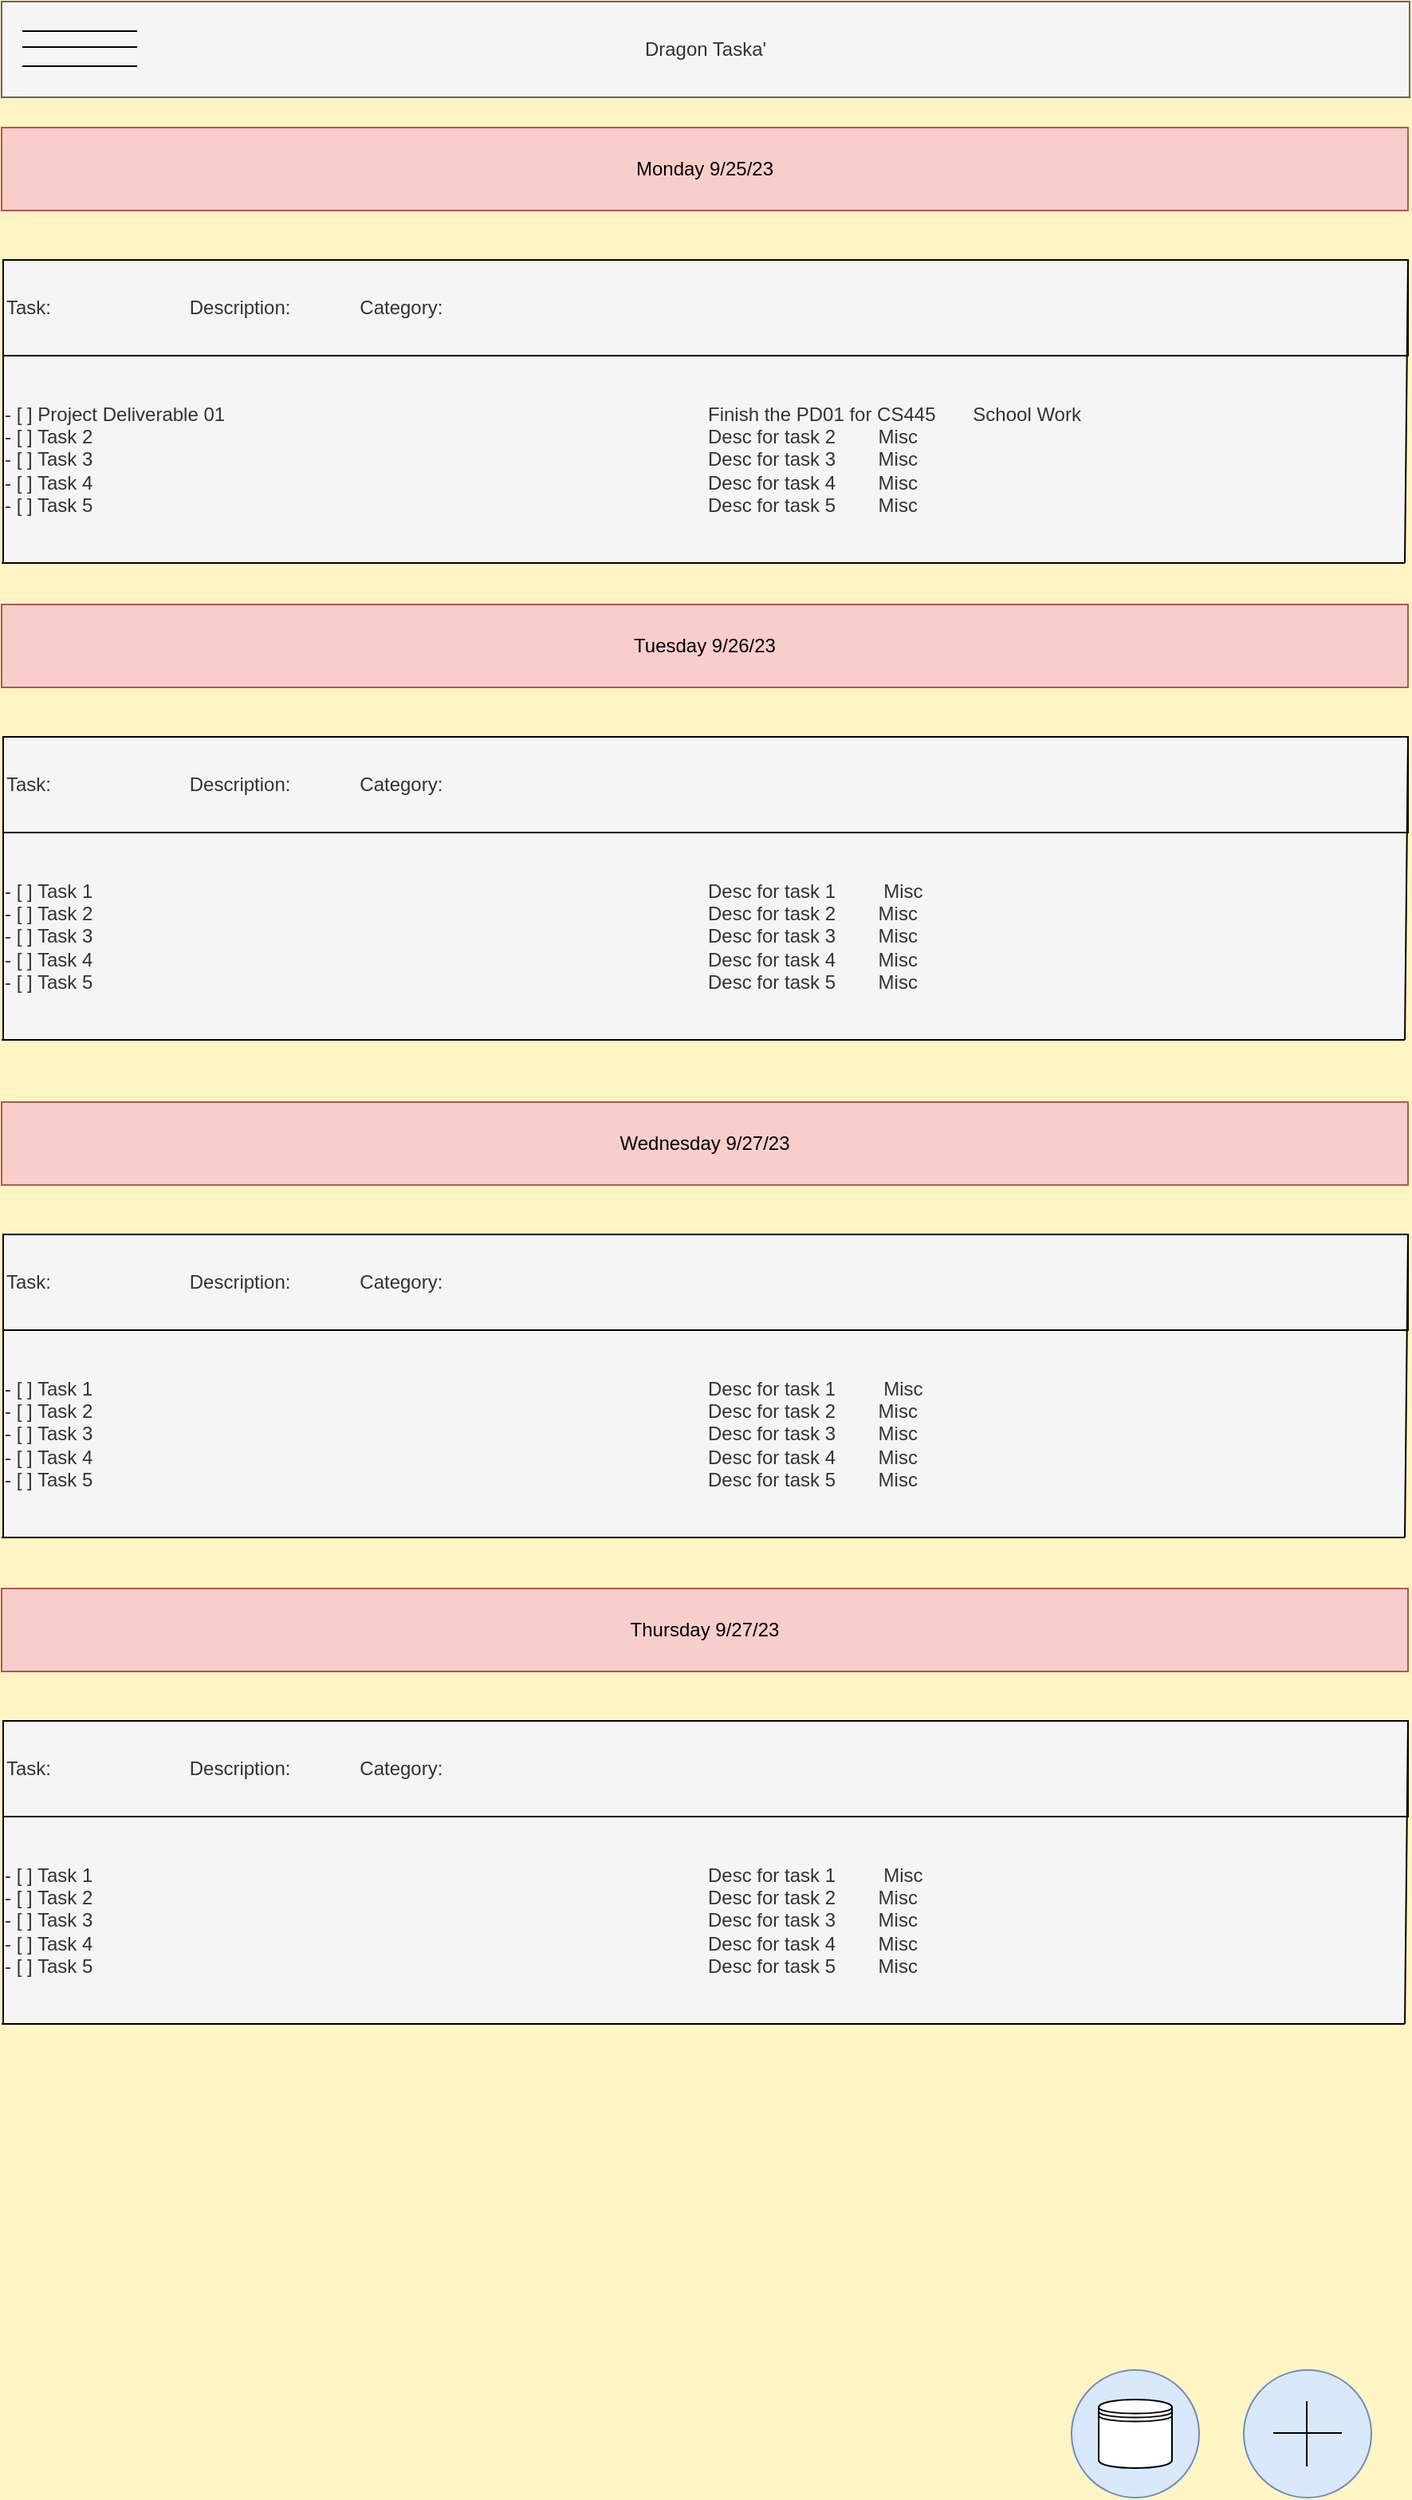 <mxfile version="21.2.8">
  <diagram name="Page-1" id="TKSFi8WrjOVRzI-ViUHX">
    <mxGraphModel dx="4097" dy="2194" grid="0" gridSize="10" guides="1" tooltips="1" connect="1" arrows="1" fold="1" page="1" pageScale="1" pageWidth="900" pageHeight="1600" background="#FFF4C3" math="0" shadow="0">
      <root>
        <mxCell id="0" />
        <mxCell id="1" parent="0" />
        <mxCell id="ZbwSbqGi6mQ39VCojpHq-1" value="Dragon Taska&#39;" style="rounded=0;whiteSpace=wrap;html=1;fillColor=#f5f5f5;strokeColor=#666666;fontColor=#333333;" vertex="1" parent="1">
          <mxGeometry x="8" y="9" width="883" height="60" as="geometry" />
        </mxCell>
        <mxCell id="ZbwSbqGi6mQ39VCojpHq-2" value="" style="endArrow=none;html=1;rounded=0;" edge="1" parent="1">
          <mxGeometry width="50" height="50" relative="1" as="geometry">
            <mxPoint x="21" y="27.5" as="sourcePoint" />
            <mxPoint x="93" y="27.5" as="targetPoint" />
          </mxGeometry>
        </mxCell>
        <mxCell id="ZbwSbqGi6mQ39VCojpHq-3" value="" style="endArrow=none;html=1;rounded=0;" edge="1" parent="1">
          <mxGeometry width="50" height="50" relative="1" as="geometry">
            <mxPoint x="21" y="37.5" as="sourcePoint" />
            <mxPoint x="93" y="37.5" as="targetPoint" />
          </mxGeometry>
        </mxCell>
        <mxCell id="ZbwSbqGi6mQ39VCojpHq-4" value="" style="endArrow=none;html=1;rounded=0;" edge="1" parent="1">
          <mxGeometry width="50" height="50" relative="1" as="geometry">
            <mxPoint x="21" y="49.5" as="sourcePoint" />
            <mxPoint x="93" y="49.5" as="targetPoint" />
          </mxGeometry>
        </mxCell>
        <mxCell id="ZbwSbqGi6mQ39VCojpHq-5" value="- [ ] Project Deliverable 01&lt;span style=&quot;white-space: pre;&quot;&gt;	&lt;/span&gt;&amp;nbsp;&lt;br&gt;- [ ] Task 2&amp;nbsp;&lt;br&gt;- [ ] Task 3&lt;br&gt;- [ ] Task 4&lt;br&gt;- [ ] Task 5" style="rounded=0;whiteSpace=wrap;html=1;fillColor=#f5f5f5;fontColor=#333333;strokeColor=none;align=left;strokeWidth=0;" vertex="1" parent="1">
          <mxGeometry x="8" y="231" width="441" height="130" as="geometry" />
        </mxCell>
        <mxCell id="ZbwSbqGi6mQ39VCojpHq-8" value="" style="ellipse;whiteSpace=wrap;html=1;aspect=fixed;fillColor=#dae8fc;strokeColor=#6c8ebf;" vertex="1" parent="1">
          <mxGeometry x="787" y="1494" width="80" height="80" as="geometry" />
        </mxCell>
        <mxCell id="ZbwSbqGi6mQ39VCojpHq-6" value="" style="endArrow=none;html=1;rounded=0;" edge="1" parent="1">
          <mxGeometry width="50" height="50" relative="1" as="geometry">
            <mxPoint x="826.5" y="1554.5" as="sourcePoint" />
            <mxPoint x="826.5" y="1513.5" as="targetPoint" />
          </mxGeometry>
        </mxCell>
        <mxCell id="ZbwSbqGi6mQ39VCojpHq-7" value="" style="endArrow=none;html=1;rounded=0;" edge="1" parent="1">
          <mxGeometry width="50" height="50" relative="1" as="geometry">
            <mxPoint x="805.5" y="1533.5" as="sourcePoint" />
            <mxPoint x="848.5" y="1533.5" as="targetPoint" />
          </mxGeometry>
        </mxCell>
        <mxCell id="ZbwSbqGi6mQ39VCojpHq-9" value="" style="ellipse;whiteSpace=wrap;html=1;aspect=fixed;fillColor=#dae8fc;strokeColor=#6c8ebf;" vertex="1" parent="1">
          <mxGeometry x="679" y="1494" width="80" height="80" as="geometry" />
        </mxCell>
        <mxCell id="ZbwSbqGi6mQ39VCojpHq-13" value="" style="shape=datastore;whiteSpace=wrap;html=1;" vertex="1" parent="1">
          <mxGeometry x="696" y="1512.5" width="46" height="43" as="geometry" />
        </mxCell>
        <mxCell id="ZbwSbqGi6mQ39VCojpHq-14" value="Monday 9/25/23" style="rounded=0;whiteSpace=wrap;html=1;fillColor=#f8cecc;strokeColor=#b85450;" vertex="1" parent="1">
          <mxGeometry x="8" y="88" width="882" height="52" as="geometry" />
        </mxCell>
        <mxCell id="ZbwSbqGi6mQ39VCojpHq-16" value="Finish the PD01 for CS445&lt;span style=&quot;white-space: pre;&quot;&gt;	&lt;span style=&quot;white-space: pre;&quot;&gt;	&lt;/span&gt;&lt;span style=&quot;white-space: pre;&quot;&gt;	&lt;/span&gt; &lt;span style=&quot;white-space: pre;&quot;&gt;	&lt;/span&gt;&lt;span style=&quot;white-space: pre;&quot;&gt;	&lt;/span&gt;&lt;span style=&quot;white-space: pre;&quot;&gt;	&lt;/span&gt;S&lt;/span&gt;chool Work&amp;nbsp;&lt;br&gt;Desc for task 2&lt;span style=&quot;white-space: pre;&quot;&gt;	&lt;/span&gt;&lt;span style=&quot;white-space: pre;&quot;&gt;	&lt;/span&gt;&lt;span style=&quot;white-space: pre;&quot;&gt;	&lt;/span&gt;&lt;span style=&quot;white-space: pre;&quot;&gt;	&lt;/span&gt;&lt;span style=&quot;white-space: pre;&quot;&gt;	&lt;/span&gt;&lt;span style=&quot;white-space: pre;&quot;&gt;	&lt;/span&gt;&lt;span style=&quot;white-space: pre;&quot;&gt;	&lt;/span&gt;&lt;span style=&quot;white-space: pre;&quot;&gt;	&lt;/span&gt;Misc&lt;br&gt;Desc for task 3&lt;span style=&quot;white-space: pre;&quot;&gt;	&lt;/span&gt;&lt;span style=&quot;white-space: pre;&quot;&gt;	&lt;/span&gt;&lt;span style=&quot;white-space: pre;&quot;&gt;	&lt;/span&gt;&lt;span style=&quot;white-space: pre;&quot;&gt;	&lt;/span&gt;&lt;span style=&quot;white-space: pre;&quot;&gt;	&lt;/span&gt;&lt;span style=&quot;white-space: pre;&quot;&gt;	&lt;/span&gt;&lt;span style=&quot;white-space: pre;&quot;&gt;	&lt;/span&gt;&lt;span style=&quot;white-space: pre;&quot;&gt;	&lt;/span&gt;Misc&lt;br&gt;Desc for task 4&lt;span style=&quot;white-space: pre;&quot;&gt;	&lt;/span&gt;&lt;span style=&quot;white-space: pre;&quot;&gt;	&lt;/span&gt;&lt;span style=&quot;white-space: pre;&quot;&gt;	&lt;/span&gt;&lt;span style=&quot;white-space: pre;&quot;&gt;	&lt;/span&gt;&lt;span style=&quot;white-space: pre;&quot;&gt;	&lt;/span&gt;&lt;span style=&quot;white-space: pre;&quot;&gt;	&lt;/span&gt;&lt;span style=&quot;white-space: pre;&quot;&gt;	&lt;/span&gt;&lt;span style=&quot;white-space: pre;&quot;&gt;	&lt;/span&gt;Misc&lt;br&gt;Desc for task 5&lt;span style=&quot;white-space: pre;&quot;&gt;	&lt;/span&gt;&lt;span style=&quot;white-space: pre;&quot;&gt;	&lt;/span&gt;&lt;span style=&quot;white-space: pre;&quot;&gt;	&lt;/span&gt;&lt;span style=&quot;white-space: pre;&quot;&gt;	&lt;/span&gt;&lt;span style=&quot;white-space: pre;&quot;&gt;	&lt;/span&gt;&lt;span style=&quot;white-space: pre;&quot;&gt;	&lt;/span&gt;&lt;span style=&quot;white-space: pre;&quot;&gt;	&lt;/span&gt;&lt;span style=&quot;white-space: pre;&quot;&gt;	&lt;/span&gt;Misc" style="rounded=0;whiteSpace=wrap;html=1;fillColor=#f5f5f5;fontColor=#333333;strokeColor=none;align=left;strokeWidth=0;" vertex="1" parent="1">
          <mxGeometry x="449" y="231" width="439" height="130" as="geometry" />
        </mxCell>
        <mxCell id="ZbwSbqGi6mQ39VCojpHq-17" value="Task:&lt;span style=&quot;white-space: pre;&quot;&gt;	&lt;/span&gt;&lt;span style=&quot;white-space: pre;&quot;&gt;	&lt;/span&gt;&lt;span style=&quot;white-space: pre;&quot;&gt;	&lt;/span&gt;&lt;span style=&quot;white-space: pre;&quot;&gt;	&lt;/span&gt;&lt;span style=&quot;white-space: pre;&quot;&gt;	&lt;/span&gt;&lt;span style=&quot;white-space: pre;&quot;&gt;	&lt;/span&gt;&lt;span style=&quot;white-space: pre;&quot;&gt;	&lt;/span&gt;&lt;span style=&quot;white-space: pre;&quot;&gt;	&lt;/span&gt;&lt;span style=&quot;white-space: pre;&quot;&gt;	&lt;/span&gt;&lt;span style=&quot;white-space: pre;&quot;&gt;	&lt;/span&gt;&lt;span style=&quot;white-space: pre;&quot;&gt;	&lt;/span&gt;&amp;nbsp; &amp;nbsp; &amp;nbsp; &amp;nbsp;&lt;span style=&quot;white-space: pre;&quot;&gt;	&lt;/span&gt;&lt;span style=&quot;white-space: pre;&quot;&gt;	&lt;/span&gt;&lt;span style=&quot;white-space: pre;&quot;&gt;	&lt;/span&gt;&lt;span style=&quot;white-space: pre;&quot;&gt;	&lt;/span&gt;&amp;nbsp; &amp;nbsp; Description:&lt;span style=&quot;white-space: pre;&quot;&gt;	&lt;/span&gt;&lt;span style=&quot;white-space: pre;&quot;&gt;	&lt;/span&gt;&lt;span style=&quot;white-space: pre;&quot;&gt;	&lt;/span&gt;&lt;span style=&quot;white-space: pre;&quot;&gt;	&lt;/span&gt;&lt;span style=&quot;white-space: pre;&quot;&gt;	&lt;/span&gt;&lt;span style=&quot;white-space: pre;&quot;&gt;	&lt;/span&gt;&lt;span style=&quot;white-space: pre;&quot;&gt;	&lt;/span&gt;&lt;span style=&quot;white-space: pre;&quot;&gt;	&lt;/span&gt;&lt;span style=&quot;white-space: pre;&quot;&gt;	&lt;/span&gt;&amp;nbsp; &amp;nbsp; Category:" style="rounded=0;whiteSpace=wrap;html=1;align=left;fillColor=#f5f5f5;fontColor=#333333;strokeColor=default;" vertex="1" parent="1">
          <mxGeometry x="9" y="171" width="881" height="60" as="geometry" />
        </mxCell>
        <mxCell id="ZbwSbqGi6mQ39VCojpHq-18" value="" style="endArrow=none;html=1;rounded=0;exitX=0;exitY=0;exitDx=0;exitDy=0;" edge="1" parent="1" source="ZbwSbqGi6mQ39VCojpHq-17">
          <mxGeometry width="50" height="50" relative="1" as="geometry">
            <mxPoint x="-41" y="411" as="sourcePoint" />
            <mxPoint x="9" y="361" as="targetPoint" />
          </mxGeometry>
        </mxCell>
        <mxCell id="ZbwSbqGi6mQ39VCojpHq-23" value="" style="endArrow=none;html=1;rounded=0;entryX=1;entryY=1;entryDx=0;entryDy=0;exitX=1;exitY=0;exitDx=0;exitDy=0;" edge="1" parent="1" source="ZbwSbqGi6mQ39VCojpHq-17" target="ZbwSbqGi6mQ39VCojpHq-16">
          <mxGeometry width="50" height="50" relative="1" as="geometry">
            <mxPoint x="396" y="495" as="sourcePoint" />
            <mxPoint x="446" y="445" as="targetPoint" />
          </mxGeometry>
        </mxCell>
        <mxCell id="ZbwSbqGi6mQ39VCojpHq-24" value="" style="endArrow=none;html=1;rounded=0;entryX=1;entryY=1;entryDx=0;entryDy=0;exitX=0;exitY=1;exitDx=0;exitDy=0;" edge="1" parent="1" source="ZbwSbqGi6mQ39VCojpHq-5" target="ZbwSbqGi6mQ39VCojpHq-16">
          <mxGeometry width="50" height="50" relative="1" as="geometry">
            <mxPoint x="561" y="536" as="sourcePoint" />
            <mxPoint x="611" y="486" as="targetPoint" />
          </mxGeometry>
        </mxCell>
        <mxCell id="ZbwSbqGi6mQ39VCojpHq-25" value="" style="endArrow=none;html=1;rounded=0;entryX=1;entryY=0;entryDx=0;entryDy=0;exitX=0;exitY=0;exitDx=0;exitDy=0;" edge="1" parent="1" source="ZbwSbqGi6mQ39VCojpHq-17" target="ZbwSbqGi6mQ39VCojpHq-17">
          <mxGeometry width="50" height="50" relative="1" as="geometry">
            <mxPoint x="428" y="502" as="sourcePoint" />
            <mxPoint x="478" y="452" as="targetPoint" />
          </mxGeometry>
        </mxCell>
        <mxCell id="ZbwSbqGi6mQ39VCojpHq-26" value="- [ ] Task 1&lt;span style=&quot;white-space: pre;&quot;&gt;	&lt;/span&gt;&amp;nbsp;&lt;br&gt;- [ ] Task 2&amp;nbsp;&lt;br&gt;- [ ] Task 3&lt;br&gt;- [ ] Task 4&lt;br&gt;- [ ] Task 5" style="rounded=0;whiteSpace=wrap;html=1;fillColor=#f5f5f5;fontColor=#333333;strokeColor=none;align=left;strokeWidth=0;" vertex="1" parent="1">
          <mxGeometry x="8" y="530" width="441" height="130" as="geometry" />
        </mxCell>
        <mxCell id="ZbwSbqGi6mQ39VCojpHq-27" value="Tuesday 9/26/23" style="rounded=0;whiteSpace=wrap;html=1;fillColor=#f8cecc;strokeColor=#b85450;" vertex="1" parent="1">
          <mxGeometry x="8" y="387" width="882" height="52" as="geometry" />
        </mxCell>
        <mxCell id="ZbwSbqGi6mQ39VCojpHq-28" value="Desc for task 1&lt;span style=&quot;white-space: pre;&quot;&gt;	&lt;span style=&quot;white-space: pre;&quot;&gt;	&lt;/span&gt;&lt;/span&gt;&lt;span style=&quot;white-space: pre;&quot;&gt;	&lt;span style=&quot;white-space: pre;&quot;&gt;	&lt;/span&gt;&lt;span style=&quot;white-space: pre;&quot;&gt;	&lt;/span&gt; &lt;span style=&quot;white-space: pre;&quot;&gt;	&lt;/span&gt;&lt;span style=&quot;white-space: pre;&quot;&gt;	&lt;/span&gt;&lt;span style=&quot;white-space: pre;&quot;&gt;	&lt;/span&gt;M&lt;/span&gt;isc&amp;nbsp;&lt;br&gt;Desc for task 2&lt;span style=&quot;white-space: pre;&quot;&gt;	&lt;/span&gt;&lt;span style=&quot;white-space: pre;&quot;&gt;	&lt;/span&gt;&lt;span style=&quot;white-space: pre;&quot;&gt;	&lt;/span&gt;&lt;span style=&quot;white-space: pre;&quot;&gt;	&lt;/span&gt;&lt;span style=&quot;white-space: pre;&quot;&gt;	&lt;/span&gt;&lt;span style=&quot;white-space: pre;&quot;&gt;	&lt;/span&gt;&lt;span style=&quot;white-space: pre;&quot;&gt;	&lt;/span&gt;&lt;span style=&quot;white-space: pre;&quot;&gt;	&lt;/span&gt;Misc&lt;br&gt;Desc for task 3&lt;span style=&quot;white-space: pre;&quot;&gt;	&lt;/span&gt;&lt;span style=&quot;white-space: pre;&quot;&gt;	&lt;/span&gt;&lt;span style=&quot;white-space: pre;&quot;&gt;	&lt;/span&gt;&lt;span style=&quot;white-space: pre;&quot;&gt;	&lt;/span&gt;&lt;span style=&quot;white-space: pre;&quot;&gt;	&lt;/span&gt;&lt;span style=&quot;white-space: pre;&quot;&gt;	&lt;/span&gt;&lt;span style=&quot;white-space: pre;&quot;&gt;	&lt;/span&gt;&lt;span style=&quot;white-space: pre;&quot;&gt;	&lt;/span&gt;Misc&lt;br&gt;Desc for task 4&lt;span style=&quot;white-space: pre;&quot;&gt;	&lt;/span&gt;&lt;span style=&quot;white-space: pre;&quot;&gt;	&lt;/span&gt;&lt;span style=&quot;white-space: pre;&quot;&gt;	&lt;/span&gt;&lt;span style=&quot;white-space: pre;&quot;&gt;	&lt;/span&gt;&lt;span style=&quot;white-space: pre;&quot;&gt;	&lt;/span&gt;&lt;span style=&quot;white-space: pre;&quot;&gt;	&lt;/span&gt;&lt;span style=&quot;white-space: pre;&quot;&gt;	&lt;/span&gt;&lt;span style=&quot;white-space: pre;&quot;&gt;	&lt;/span&gt;Misc&lt;br&gt;Desc for task 5&lt;span style=&quot;white-space: pre;&quot;&gt;	&lt;/span&gt;&lt;span style=&quot;white-space: pre;&quot;&gt;	&lt;/span&gt;&lt;span style=&quot;white-space: pre;&quot;&gt;	&lt;/span&gt;&lt;span style=&quot;white-space: pre;&quot;&gt;	&lt;/span&gt;&lt;span style=&quot;white-space: pre;&quot;&gt;	&lt;/span&gt;&lt;span style=&quot;white-space: pre;&quot;&gt;	&lt;/span&gt;&lt;span style=&quot;white-space: pre;&quot;&gt;	&lt;/span&gt;&lt;span style=&quot;white-space: pre;&quot;&gt;	&lt;/span&gt;Misc" style="rounded=0;whiteSpace=wrap;html=1;fillColor=#f5f5f5;fontColor=#333333;strokeColor=none;align=left;strokeWidth=0;" vertex="1" parent="1">
          <mxGeometry x="449" y="530" width="439" height="130" as="geometry" />
        </mxCell>
        <mxCell id="ZbwSbqGi6mQ39VCojpHq-29" value="Task:&lt;span style=&quot;white-space: pre;&quot;&gt;	&lt;/span&gt;&lt;span style=&quot;white-space: pre;&quot;&gt;	&lt;/span&gt;&lt;span style=&quot;white-space: pre;&quot;&gt;	&lt;/span&gt;&lt;span style=&quot;white-space: pre;&quot;&gt;	&lt;/span&gt;&lt;span style=&quot;white-space: pre;&quot;&gt;	&lt;/span&gt;&lt;span style=&quot;white-space: pre;&quot;&gt;	&lt;/span&gt;&lt;span style=&quot;white-space: pre;&quot;&gt;	&lt;/span&gt;&lt;span style=&quot;white-space: pre;&quot;&gt;	&lt;/span&gt;&lt;span style=&quot;white-space: pre;&quot;&gt;	&lt;/span&gt;&lt;span style=&quot;white-space: pre;&quot;&gt;	&lt;/span&gt;&lt;span style=&quot;white-space: pre;&quot;&gt;	&lt;/span&gt;&amp;nbsp; &amp;nbsp; &amp;nbsp; &amp;nbsp;&lt;span style=&quot;white-space: pre;&quot;&gt;	&lt;/span&gt;&lt;span style=&quot;white-space: pre;&quot;&gt;	&lt;/span&gt;&lt;span style=&quot;white-space: pre;&quot;&gt;	&lt;/span&gt;&lt;span style=&quot;white-space: pre;&quot;&gt;	&lt;/span&gt;&amp;nbsp; &amp;nbsp; Description:&lt;span style=&quot;white-space: pre;&quot;&gt;	&lt;/span&gt;&lt;span style=&quot;white-space: pre;&quot;&gt;	&lt;/span&gt;&lt;span style=&quot;white-space: pre;&quot;&gt;	&lt;/span&gt;&lt;span style=&quot;white-space: pre;&quot;&gt;	&lt;/span&gt;&lt;span style=&quot;white-space: pre;&quot;&gt;	&lt;/span&gt;&lt;span style=&quot;white-space: pre;&quot;&gt;	&lt;/span&gt;&lt;span style=&quot;white-space: pre;&quot;&gt;	&lt;/span&gt;&lt;span style=&quot;white-space: pre;&quot;&gt;	&lt;/span&gt;&lt;span style=&quot;white-space: pre;&quot;&gt;	&lt;/span&gt;&amp;nbsp; &amp;nbsp; Category:" style="rounded=0;whiteSpace=wrap;html=1;align=left;fillColor=#f5f5f5;fontColor=#333333;strokeColor=default;" vertex="1" parent="1">
          <mxGeometry x="9" y="470" width="881" height="60" as="geometry" />
        </mxCell>
        <mxCell id="ZbwSbqGi6mQ39VCojpHq-30" value="" style="endArrow=none;html=1;rounded=0;exitX=0;exitY=0;exitDx=0;exitDy=0;" edge="1" parent="1" source="ZbwSbqGi6mQ39VCojpHq-29">
          <mxGeometry width="50" height="50" relative="1" as="geometry">
            <mxPoint x="-41" y="710" as="sourcePoint" />
            <mxPoint x="9" y="660" as="targetPoint" />
          </mxGeometry>
        </mxCell>
        <mxCell id="ZbwSbqGi6mQ39VCojpHq-31" value="" style="endArrow=none;html=1;rounded=0;entryX=1;entryY=1;entryDx=0;entryDy=0;exitX=1;exitY=0;exitDx=0;exitDy=0;" edge="1" parent="1" source="ZbwSbqGi6mQ39VCojpHq-29" target="ZbwSbqGi6mQ39VCojpHq-28">
          <mxGeometry width="50" height="50" relative="1" as="geometry">
            <mxPoint x="396" y="794" as="sourcePoint" />
            <mxPoint x="446" y="744" as="targetPoint" />
          </mxGeometry>
        </mxCell>
        <mxCell id="ZbwSbqGi6mQ39VCojpHq-32" value="" style="endArrow=none;html=1;rounded=0;entryX=1;entryY=1;entryDx=0;entryDy=0;exitX=0;exitY=1;exitDx=0;exitDy=0;" edge="1" parent="1" source="ZbwSbqGi6mQ39VCojpHq-26" target="ZbwSbqGi6mQ39VCojpHq-28">
          <mxGeometry width="50" height="50" relative="1" as="geometry">
            <mxPoint x="561" y="835" as="sourcePoint" />
            <mxPoint x="611" y="785" as="targetPoint" />
          </mxGeometry>
        </mxCell>
        <mxCell id="ZbwSbqGi6mQ39VCojpHq-33" value="" style="endArrow=none;html=1;rounded=0;entryX=1;entryY=0;entryDx=0;entryDy=0;exitX=0;exitY=0;exitDx=0;exitDy=0;" edge="1" parent="1" source="ZbwSbqGi6mQ39VCojpHq-29" target="ZbwSbqGi6mQ39VCojpHq-29">
          <mxGeometry width="50" height="50" relative="1" as="geometry">
            <mxPoint x="428" y="801" as="sourcePoint" />
            <mxPoint x="478" y="751" as="targetPoint" />
          </mxGeometry>
        </mxCell>
        <mxCell id="ZbwSbqGi6mQ39VCojpHq-34" value="- [ ] Task 1&lt;span style=&quot;white-space: pre;&quot;&gt;	&lt;/span&gt;&amp;nbsp;&lt;br&gt;- [ ] Task 2&amp;nbsp;&lt;br&gt;- [ ] Task 3&lt;br&gt;- [ ] Task 4&lt;br&gt;- [ ] Task 5" style="rounded=0;whiteSpace=wrap;html=1;fillColor=#f5f5f5;fontColor=#333333;strokeColor=none;align=left;strokeWidth=0;" vertex="1" parent="1">
          <mxGeometry x="8" y="842" width="441" height="130" as="geometry" />
        </mxCell>
        <mxCell id="ZbwSbqGi6mQ39VCojpHq-35" value="Wednesday 9/27/23" style="rounded=0;whiteSpace=wrap;html=1;fillColor=#f8cecc;strokeColor=#b85450;" vertex="1" parent="1">
          <mxGeometry x="8" y="699" width="882" height="52" as="geometry" />
        </mxCell>
        <mxCell id="ZbwSbqGi6mQ39VCojpHq-36" value="Desc for task 1&lt;span style=&quot;white-space: pre;&quot;&gt;	&lt;span style=&quot;white-space: pre;&quot;&gt;	&lt;/span&gt;&lt;/span&gt;&lt;span style=&quot;white-space: pre;&quot;&gt;	&lt;span style=&quot;white-space: pre;&quot;&gt;	&lt;/span&gt;&lt;span style=&quot;white-space: pre;&quot;&gt;	&lt;/span&gt; &lt;span style=&quot;white-space: pre;&quot;&gt;	&lt;/span&gt;&lt;span style=&quot;white-space: pre;&quot;&gt;	&lt;/span&gt;&lt;span style=&quot;white-space: pre;&quot;&gt;	&lt;/span&gt;M&lt;/span&gt;isc&amp;nbsp;&lt;br&gt;Desc for task 2&lt;span style=&quot;white-space: pre;&quot;&gt;	&lt;/span&gt;&lt;span style=&quot;white-space: pre;&quot;&gt;	&lt;/span&gt;&lt;span style=&quot;white-space: pre;&quot;&gt;	&lt;/span&gt;&lt;span style=&quot;white-space: pre;&quot;&gt;	&lt;/span&gt;&lt;span style=&quot;white-space: pre;&quot;&gt;	&lt;/span&gt;&lt;span style=&quot;white-space: pre;&quot;&gt;	&lt;/span&gt;&lt;span style=&quot;white-space: pre;&quot;&gt;	&lt;/span&gt;&lt;span style=&quot;white-space: pre;&quot;&gt;	&lt;/span&gt;Misc&lt;br&gt;Desc for task 3&lt;span style=&quot;white-space: pre;&quot;&gt;	&lt;/span&gt;&lt;span style=&quot;white-space: pre;&quot;&gt;	&lt;/span&gt;&lt;span style=&quot;white-space: pre;&quot;&gt;	&lt;/span&gt;&lt;span style=&quot;white-space: pre;&quot;&gt;	&lt;/span&gt;&lt;span style=&quot;white-space: pre;&quot;&gt;	&lt;/span&gt;&lt;span style=&quot;white-space: pre;&quot;&gt;	&lt;/span&gt;&lt;span style=&quot;white-space: pre;&quot;&gt;	&lt;/span&gt;&lt;span style=&quot;white-space: pre;&quot;&gt;	&lt;/span&gt;Misc&lt;br&gt;Desc for task 4&lt;span style=&quot;white-space: pre;&quot;&gt;	&lt;/span&gt;&lt;span style=&quot;white-space: pre;&quot;&gt;	&lt;/span&gt;&lt;span style=&quot;white-space: pre;&quot;&gt;	&lt;/span&gt;&lt;span style=&quot;white-space: pre;&quot;&gt;	&lt;/span&gt;&lt;span style=&quot;white-space: pre;&quot;&gt;	&lt;/span&gt;&lt;span style=&quot;white-space: pre;&quot;&gt;	&lt;/span&gt;&lt;span style=&quot;white-space: pre;&quot;&gt;	&lt;/span&gt;&lt;span style=&quot;white-space: pre;&quot;&gt;	&lt;/span&gt;Misc&lt;br&gt;Desc for task 5&lt;span style=&quot;white-space: pre;&quot;&gt;	&lt;/span&gt;&lt;span style=&quot;white-space: pre;&quot;&gt;	&lt;/span&gt;&lt;span style=&quot;white-space: pre;&quot;&gt;	&lt;/span&gt;&lt;span style=&quot;white-space: pre;&quot;&gt;	&lt;/span&gt;&lt;span style=&quot;white-space: pre;&quot;&gt;	&lt;/span&gt;&lt;span style=&quot;white-space: pre;&quot;&gt;	&lt;/span&gt;&lt;span style=&quot;white-space: pre;&quot;&gt;	&lt;/span&gt;&lt;span style=&quot;white-space: pre;&quot;&gt;	&lt;/span&gt;Misc" style="rounded=0;whiteSpace=wrap;html=1;fillColor=#f5f5f5;fontColor=#333333;strokeColor=none;align=left;strokeWidth=0;" vertex="1" parent="1">
          <mxGeometry x="449" y="842" width="439" height="130" as="geometry" />
        </mxCell>
        <mxCell id="ZbwSbqGi6mQ39VCojpHq-37" value="Task:&lt;span style=&quot;white-space: pre;&quot;&gt;	&lt;/span&gt;&lt;span style=&quot;white-space: pre;&quot;&gt;	&lt;/span&gt;&lt;span style=&quot;white-space: pre;&quot;&gt;	&lt;/span&gt;&lt;span style=&quot;white-space: pre;&quot;&gt;	&lt;/span&gt;&lt;span style=&quot;white-space: pre;&quot;&gt;	&lt;/span&gt;&lt;span style=&quot;white-space: pre;&quot;&gt;	&lt;/span&gt;&lt;span style=&quot;white-space: pre;&quot;&gt;	&lt;/span&gt;&lt;span style=&quot;white-space: pre;&quot;&gt;	&lt;/span&gt;&lt;span style=&quot;white-space: pre;&quot;&gt;	&lt;/span&gt;&lt;span style=&quot;white-space: pre;&quot;&gt;	&lt;/span&gt;&lt;span style=&quot;white-space: pre;&quot;&gt;	&lt;/span&gt;&amp;nbsp; &amp;nbsp; &amp;nbsp; &amp;nbsp;&lt;span style=&quot;white-space: pre;&quot;&gt;	&lt;/span&gt;&lt;span style=&quot;white-space: pre;&quot;&gt;	&lt;/span&gt;&lt;span style=&quot;white-space: pre;&quot;&gt;	&lt;/span&gt;&lt;span style=&quot;white-space: pre;&quot;&gt;	&lt;/span&gt;&amp;nbsp; &amp;nbsp; Description:&lt;span style=&quot;white-space: pre;&quot;&gt;	&lt;/span&gt;&lt;span style=&quot;white-space: pre;&quot;&gt;	&lt;/span&gt;&lt;span style=&quot;white-space: pre;&quot;&gt;	&lt;/span&gt;&lt;span style=&quot;white-space: pre;&quot;&gt;	&lt;/span&gt;&lt;span style=&quot;white-space: pre;&quot;&gt;	&lt;/span&gt;&lt;span style=&quot;white-space: pre;&quot;&gt;	&lt;/span&gt;&lt;span style=&quot;white-space: pre;&quot;&gt;	&lt;/span&gt;&lt;span style=&quot;white-space: pre;&quot;&gt;	&lt;/span&gt;&lt;span style=&quot;white-space: pre;&quot;&gt;	&lt;/span&gt;&amp;nbsp; &amp;nbsp; Category:" style="rounded=0;whiteSpace=wrap;html=1;align=left;fillColor=#f5f5f5;fontColor=#333333;strokeColor=default;" vertex="1" parent="1">
          <mxGeometry x="9" y="782" width="881" height="60" as="geometry" />
        </mxCell>
        <mxCell id="ZbwSbqGi6mQ39VCojpHq-38" value="" style="endArrow=none;html=1;rounded=0;exitX=0;exitY=0;exitDx=0;exitDy=0;" edge="1" parent="1" source="ZbwSbqGi6mQ39VCojpHq-37">
          <mxGeometry width="50" height="50" relative="1" as="geometry">
            <mxPoint x="-41" y="1022" as="sourcePoint" />
            <mxPoint x="9" y="972" as="targetPoint" />
          </mxGeometry>
        </mxCell>
        <mxCell id="ZbwSbqGi6mQ39VCojpHq-39" value="" style="endArrow=none;html=1;rounded=0;entryX=1;entryY=1;entryDx=0;entryDy=0;exitX=1;exitY=0;exitDx=0;exitDy=0;" edge="1" parent="1" source="ZbwSbqGi6mQ39VCojpHq-37" target="ZbwSbqGi6mQ39VCojpHq-36">
          <mxGeometry width="50" height="50" relative="1" as="geometry">
            <mxPoint x="396" y="1106" as="sourcePoint" />
            <mxPoint x="446" y="1056" as="targetPoint" />
          </mxGeometry>
        </mxCell>
        <mxCell id="ZbwSbqGi6mQ39VCojpHq-40" value="" style="endArrow=none;html=1;rounded=0;entryX=1;entryY=1;entryDx=0;entryDy=0;exitX=0;exitY=1;exitDx=0;exitDy=0;" edge="1" parent="1" source="ZbwSbqGi6mQ39VCojpHq-34" target="ZbwSbqGi6mQ39VCojpHq-36">
          <mxGeometry width="50" height="50" relative="1" as="geometry">
            <mxPoint x="561" y="1147" as="sourcePoint" />
            <mxPoint x="611" y="1097" as="targetPoint" />
          </mxGeometry>
        </mxCell>
        <mxCell id="ZbwSbqGi6mQ39VCojpHq-41" value="" style="endArrow=none;html=1;rounded=0;entryX=1;entryY=0;entryDx=0;entryDy=0;exitX=0;exitY=0;exitDx=0;exitDy=0;" edge="1" parent="1" source="ZbwSbqGi6mQ39VCojpHq-37" target="ZbwSbqGi6mQ39VCojpHq-37">
          <mxGeometry width="50" height="50" relative="1" as="geometry">
            <mxPoint x="428" y="1113" as="sourcePoint" />
            <mxPoint x="478" y="1063" as="targetPoint" />
          </mxGeometry>
        </mxCell>
        <mxCell id="ZbwSbqGi6mQ39VCojpHq-42" value="- [ ] Task 1&lt;span style=&quot;white-space: pre;&quot;&gt;	&lt;/span&gt;&amp;nbsp;&lt;br&gt;- [ ] Task 2&amp;nbsp;&lt;br&gt;- [ ] Task 3&lt;br&gt;- [ ] Task 4&lt;br&gt;- [ ] Task 5" style="rounded=0;whiteSpace=wrap;html=1;fillColor=#f5f5f5;fontColor=#333333;strokeColor=none;align=left;strokeWidth=0;" vertex="1" parent="1">
          <mxGeometry x="8" y="1147" width="441" height="130" as="geometry" />
        </mxCell>
        <mxCell id="ZbwSbqGi6mQ39VCojpHq-43" value="Thursday 9/27/23" style="rounded=0;whiteSpace=wrap;html=1;fillColor=#f8cecc;strokeColor=#b85450;" vertex="1" parent="1">
          <mxGeometry x="8" y="1004" width="882" height="52" as="geometry" />
        </mxCell>
        <mxCell id="ZbwSbqGi6mQ39VCojpHq-44" value="Desc for task 1&lt;span style=&quot;white-space: pre;&quot;&gt;	&lt;span style=&quot;white-space: pre;&quot;&gt;	&lt;/span&gt;&lt;/span&gt;&lt;span style=&quot;white-space: pre;&quot;&gt;	&lt;span style=&quot;white-space: pre;&quot;&gt;	&lt;/span&gt;&lt;span style=&quot;white-space: pre;&quot;&gt;	&lt;/span&gt; &lt;span style=&quot;white-space: pre;&quot;&gt;	&lt;/span&gt;&lt;span style=&quot;white-space: pre;&quot;&gt;	&lt;/span&gt;&lt;span style=&quot;white-space: pre;&quot;&gt;	&lt;/span&gt;M&lt;/span&gt;isc&amp;nbsp;&lt;br&gt;Desc for task 2&lt;span style=&quot;white-space: pre;&quot;&gt;	&lt;/span&gt;&lt;span style=&quot;white-space: pre;&quot;&gt;	&lt;/span&gt;&lt;span style=&quot;white-space: pre;&quot;&gt;	&lt;/span&gt;&lt;span style=&quot;white-space: pre;&quot;&gt;	&lt;/span&gt;&lt;span style=&quot;white-space: pre;&quot;&gt;	&lt;/span&gt;&lt;span style=&quot;white-space: pre;&quot;&gt;	&lt;/span&gt;&lt;span style=&quot;white-space: pre;&quot;&gt;	&lt;/span&gt;&lt;span style=&quot;white-space: pre;&quot;&gt;	&lt;/span&gt;Misc&lt;br&gt;Desc for task 3&lt;span style=&quot;white-space: pre;&quot;&gt;	&lt;/span&gt;&lt;span style=&quot;white-space: pre;&quot;&gt;	&lt;/span&gt;&lt;span style=&quot;white-space: pre;&quot;&gt;	&lt;/span&gt;&lt;span style=&quot;white-space: pre;&quot;&gt;	&lt;/span&gt;&lt;span style=&quot;white-space: pre;&quot;&gt;	&lt;/span&gt;&lt;span style=&quot;white-space: pre;&quot;&gt;	&lt;/span&gt;&lt;span style=&quot;white-space: pre;&quot;&gt;	&lt;/span&gt;&lt;span style=&quot;white-space: pre;&quot;&gt;	&lt;/span&gt;Misc&lt;br&gt;Desc for task 4&lt;span style=&quot;white-space: pre;&quot;&gt;	&lt;/span&gt;&lt;span style=&quot;white-space: pre;&quot;&gt;	&lt;/span&gt;&lt;span style=&quot;white-space: pre;&quot;&gt;	&lt;/span&gt;&lt;span style=&quot;white-space: pre;&quot;&gt;	&lt;/span&gt;&lt;span style=&quot;white-space: pre;&quot;&gt;	&lt;/span&gt;&lt;span style=&quot;white-space: pre;&quot;&gt;	&lt;/span&gt;&lt;span style=&quot;white-space: pre;&quot;&gt;	&lt;/span&gt;&lt;span style=&quot;white-space: pre;&quot;&gt;	&lt;/span&gt;Misc&lt;br&gt;Desc for task 5&lt;span style=&quot;white-space: pre;&quot;&gt;	&lt;/span&gt;&lt;span style=&quot;white-space: pre;&quot;&gt;	&lt;/span&gt;&lt;span style=&quot;white-space: pre;&quot;&gt;	&lt;/span&gt;&lt;span style=&quot;white-space: pre;&quot;&gt;	&lt;/span&gt;&lt;span style=&quot;white-space: pre;&quot;&gt;	&lt;/span&gt;&lt;span style=&quot;white-space: pre;&quot;&gt;	&lt;/span&gt;&lt;span style=&quot;white-space: pre;&quot;&gt;	&lt;/span&gt;&lt;span style=&quot;white-space: pre;&quot;&gt;	&lt;/span&gt;Misc" style="rounded=0;whiteSpace=wrap;html=1;fillColor=#f5f5f5;fontColor=#333333;strokeColor=none;align=left;strokeWidth=0;" vertex="1" parent="1">
          <mxGeometry x="449" y="1147" width="439" height="130" as="geometry" />
        </mxCell>
        <mxCell id="ZbwSbqGi6mQ39VCojpHq-45" value="Task:&lt;span style=&quot;white-space: pre;&quot;&gt;	&lt;/span&gt;&lt;span style=&quot;white-space: pre;&quot;&gt;	&lt;/span&gt;&lt;span style=&quot;white-space: pre;&quot;&gt;	&lt;/span&gt;&lt;span style=&quot;white-space: pre;&quot;&gt;	&lt;/span&gt;&lt;span style=&quot;white-space: pre;&quot;&gt;	&lt;/span&gt;&lt;span style=&quot;white-space: pre;&quot;&gt;	&lt;/span&gt;&lt;span style=&quot;white-space: pre;&quot;&gt;	&lt;/span&gt;&lt;span style=&quot;white-space: pre;&quot;&gt;	&lt;/span&gt;&lt;span style=&quot;white-space: pre;&quot;&gt;	&lt;/span&gt;&lt;span style=&quot;white-space: pre;&quot;&gt;	&lt;/span&gt;&lt;span style=&quot;white-space: pre;&quot;&gt;	&lt;/span&gt;&amp;nbsp; &amp;nbsp; &amp;nbsp; &amp;nbsp;&lt;span style=&quot;white-space: pre;&quot;&gt;	&lt;/span&gt;&lt;span style=&quot;white-space: pre;&quot;&gt;	&lt;/span&gt;&lt;span style=&quot;white-space: pre;&quot;&gt;	&lt;/span&gt;&lt;span style=&quot;white-space: pre;&quot;&gt;	&lt;/span&gt;&amp;nbsp; &amp;nbsp; Description:&lt;span style=&quot;white-space: pre;&quot;&gt;	&lt;/span&gt;&lt;span style=&quot;white-space: pre;&quot;&gt;	&lt;/span&gt;&lt;span style=&quot;white-space: pre;&quot;&gt;	&lt;/span&gt;&lt;span style=&quot;white-space: pre;&quot;&gt;	&lt;/span&gt;&lt;span style=&quot;white-space: pre;&quot;&gt;	&lt;/span&gt;&lt;span style=&quot;white-space: pre;&quot;&gt;	&lt;/span&gt;&lt;span style=&quot;white-space: pre;&quot;&gt;	&lt;/span&gt;&lt;span style=&quot;white-space: pre;&quot;&gt;	&lt;/span&gt;&lt;span style=&quot;white-space: pre;&quot;&gt;	&lt;/span&gt;&amp;nbsp; &amp;nbsp; Category:" style="rounded=0;whiteSpace=wrap;html=1;align=left;fillColor=#f5f5f5;fontColor=#333333;strokeColor=default;" vertex="1" parent="1">
          <mxGeometry x="9" y="1087" width="881" height="60" as="geometry" />
        </mxCell>
        <mxCell id="ZbwSbqGi6mQ39VCojpHq-46" value="" style="endArrow=none;html=1;rounded=0;exitX=0;exitY=0;exitDx=0;exitDy=0;" edge="1" parent="1" source="ZbwSbqGi6mQ39VCojpHq-45">
          <mxGeometry width="50" height="50" relative="1" as="geometry">
            <mxPoint x="-41" y="1327" as="sourcePoint" />
            <mxPoint x="9" y="1277" as="targetPoint" />
          </mxGeometry>
        </mxCell>
        <mxCell id="ZbwSbqGi6mQ39VCojpHq-47" value="" style="endArrow=none;html=1;rounded=0;entryX=1;entryY=1;entryDx=0;entryDy=0;exitX=1;exitY=0;exitDx=0;exitDy=0;" edge="1" parent="1" source="ZbwSbqGi6mQ39VCojpHq-45" target="ZbwSbqGi6mQ39VCojpHq-44">
          <mxGeometry width="50" height="50" relative="1" as="geometry">
            <mxPoint x="396" y="1411" as="sourcePoint" />
            <mxPoint x="446" y="1361" as="targetPoint" />
          </mxGeometry>
        </mxCell>
        <mxCell id="ZbwSbqGi6mQ39VCojpHq-48" value="" style="endArrow=none;html=1;rounded=0;entryX=1;entryY=1;entryDx=0;entryDy=0;exitX=0;exitY=1;exitDx=0;exitDy=0;" edge="1" parent="1" source="ZbwSbqGi6mQ39VCojpHq-42" target="ZbwSbqGi6mQ39VCojpHq-44">
          <mxGeometry width="50" height="50" relative="1" as="geometry">
            <mxPoint x="561" y="1452" as="sourcePoint" />
            <mxPoint x="611" y="1402" as="targetPoint" />
          </mxGeometry>
        </mxCell>
        <mxCell id="ZbwSbqGi6mQ39VCojpHq-49" value="" style="endArrow=none;html=1;rounded=0;entryX=1;entryY=0;entryDx=0;entryDy=0;exitX=0;exitY=0;exitDx=0;exitDy=0;" edge="1" parent="1" source="ZbwSbqGi6mQ39VCojpHq-45" target="ZbwSbqGi6mQ39VCojpHq-45">
          <mxGeometry width="50" height="50" relative="1" as="geometry">
            <mxPoint x="428" y="1418" as="sourcePoint" />
            <mxPoint x="478" y="1368" as="targetPoint" />
          </mxGeometry>
        </mxCell>
      </root>
    </mxGraphModel>
  </diagram>
</mxfile>
